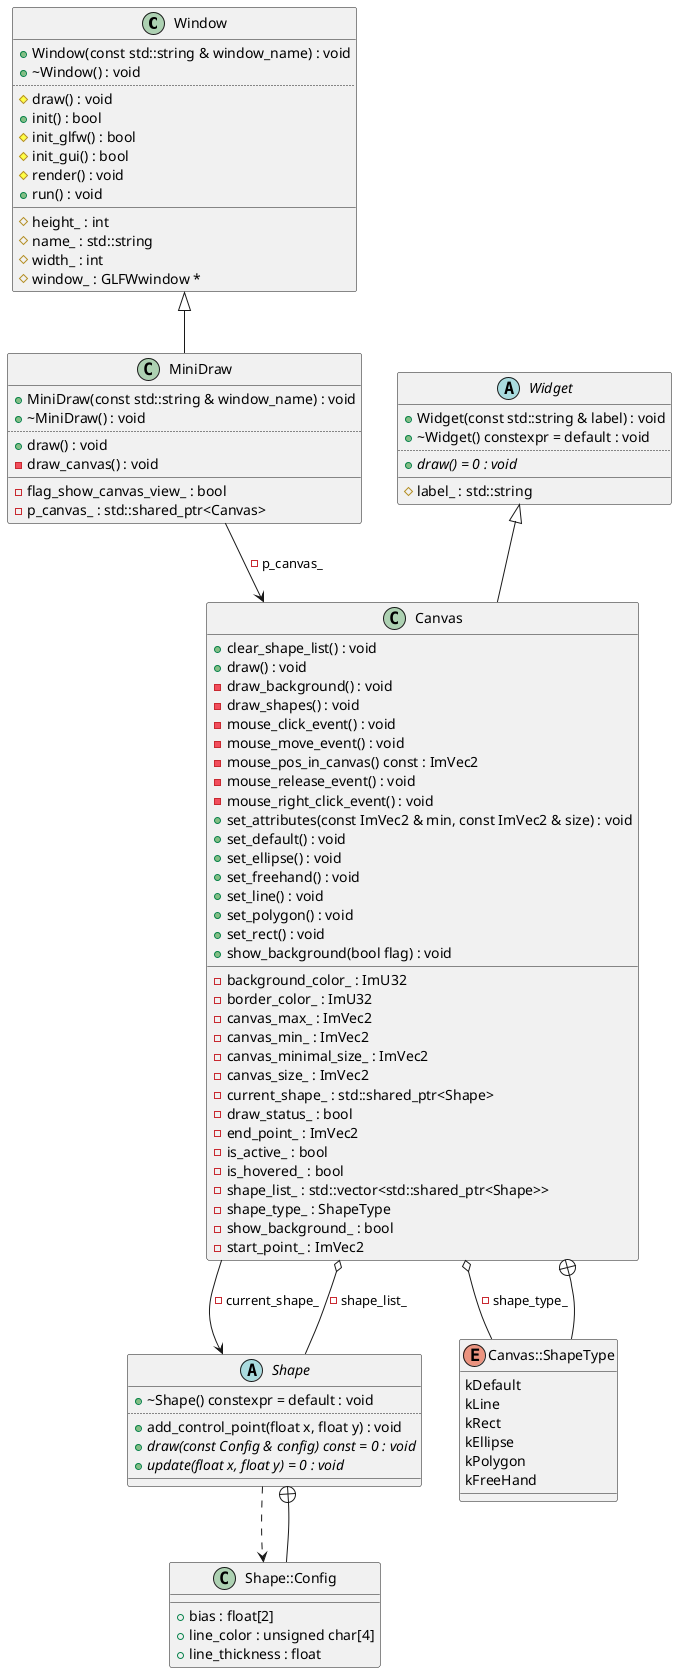 @startuml
class "Window" as C_0008871575618986871683
class C_0008871575618986871683 {
+Window(const std::string & window_name) : void
+~Window() : void
..
#draw() : void
+init() : bool
#init_glfw() : bool
#init_gui() : bool
#render() : void
+run() : void
__
#height_ : int
#name_ : std::string
#width_ : int
#window_ : GLFWwindow *
}
abstract "Shape" as C_0007080987761836185060
abstract C_0007080987761836185060 {
+~Shape() constexpr = default : void
..
+add_control_point(float x, float y) : void
{abstract} +draw(const Config & config) const = 0 : void
{abstract} +update(float x, float y) = 0 : void
__
}
class "Shape::Config" as C_0007933054238878135100
class C_0007933054238878135100 {
__
+bias : float[2]
+line_color : unsigned char[4]
+line_thickness : float
}
abstract "Widget" as C_0017184784915024955243
abstract C_0017184784915024955243 {
+Widget(const std::string & label) : void
+~Widget() constexpr = default : void
..
{abstract} +draw() = 0 : void
__
#label_ : std::string
}
class "Canvas" as C_0010143599884954815735
class C_0010143599884954815735 {
+clear_shape_list() : void
+draw() : void
-draw_background() : void
-draw_shapes() : void
-mouse_click_event() : void
-mouse_move_event() : void
-mouse_pos_in_canvas() const : ImVec2
-mouse_release_event() : void
-mouse_right_click_event() : void
+set_attributes(const ImVec2 & min, const ImVec2 & size) : void
+set_default() : void
+set_ellipse() : void
+set_freehand() : void
+set_line() : void
+set_polygon() : void
+set_rect() : void
+show_background(bool flag) : void
__
-background_color_ : ImU32
-border_color_ : ImU32
-canvas_max_ : ImVec2
-canvas_min_ : ImVec2
-canvas_minimal_size_ : ImVec2
-canvas_size_ : ImVec2
-current_shape_ : std::shared_ptr<Shape>
-draw_status_ : bool
-end_point_ : ImVec2
-is_active_ : bool
-is_hovered_ : bool
-shape_list_ : std::vector<std::shared_ptr<Shape>>
-shape_type_ : ShapeType
-show_background_ : bool
-start_point_ : ImVec2
}
enum "Canvas::ShapeType" as C_0012239519789625349070
enum C_0012239519789625349070 {
kDefault
kLine
kRect
kEllipse
kPolygon
kFreeHand
}
class "MiniDraw" as C_0016505036820764618062
class C_0016505036820764618062 {
+MiniDraw(const std::string & window_name) : void
+~MiniDraw() : void
..
+draw() : void
-draw_canvas() : void
__
-flag_show_canvas_view_ : bool
-p_canvas_ : std::shared_ptr<Canvas>
}
C_0007080987761836185060 ..> C_0007933054238878135100
C_0007933054238878135100 --+ C_0007080987761836185060
C_0010143599884954815735 o-- C_0012239519789625349070 : -shape_type_
C_0010143599884954815735 --> C_0007080987761836185060 : -current_shape_
C_0010143599884954815735 o-- C_0007080987761836185060 : -shape_list_
C_0017184784915024955243 <|-- C_0010143599884954815735
C_0012239519789625349070 --+ C_0010143599884954815735
C_0016505036820764618062 --> C_0010143599884954815735 : -p_canvas_
C_0008871575618986871683 <|-- C_0016505036820764618062

'Generated with clang-uml, version 0.6.0
'LLVM version clang version 19.1.3 (https://github.com/llvm/llvm-project.git ab51eccf88f5321e7c60591c5546b254b6afab99)
@enduml
